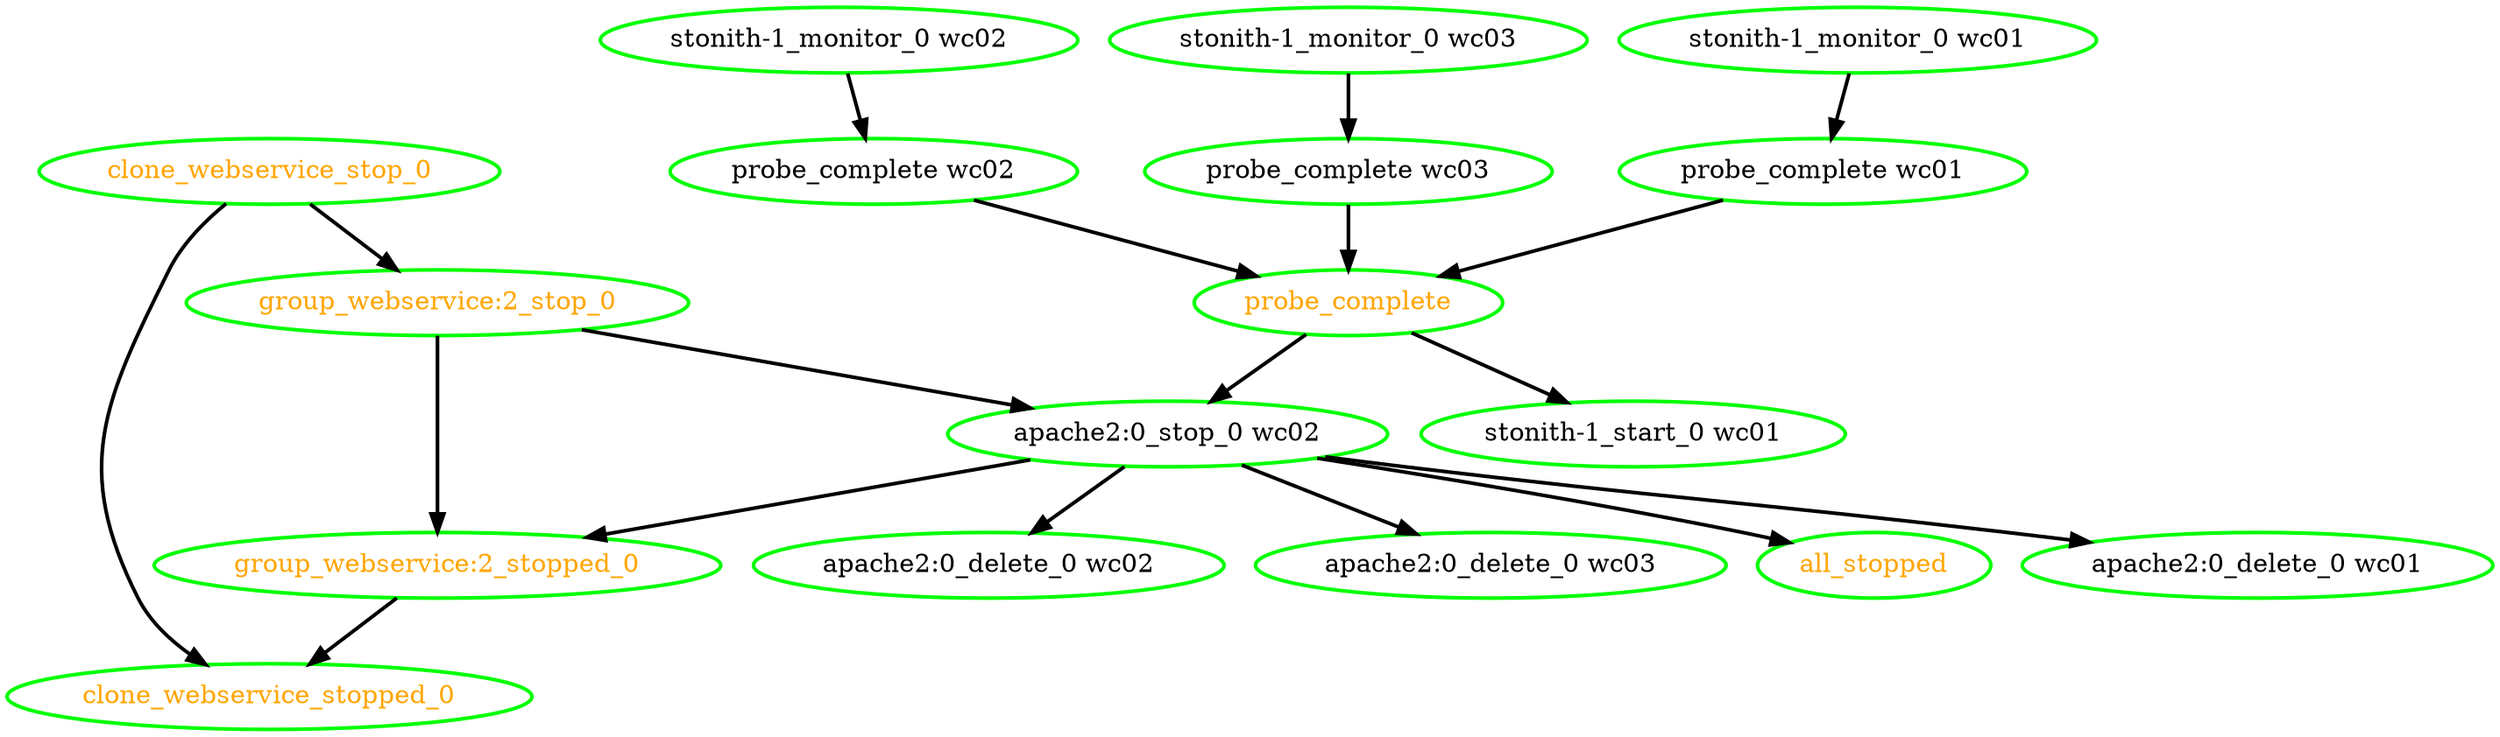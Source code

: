 digraph "g" {
"all_stopped" [ style=bold color="green" fontcolor="orange" ]
"apache2:0_delete_0 wc01" [ style=bold color="green" fontcolor="black"]
"apache2:0_delete_0 wc02" [ style=bold color="green" fontcolor="black"]
"apache2:0_delete_0 wc03" [ style=bold color="green" fontcolor="black"]
"apache2:0_stop_0 wc02" -> "all_stopped" [ style = bold]
"apache2:0_stop_0 wc02" -> "apache2:0_delete_0 wc01" [ style = bold]
"apache2:0_stop_0 wc02" -> "apache2:0_delete_0 wc02" [ style = bold]
"apache2:0_stop_0 wc02" -> "apache2:0_delete_0 wc03" [ style = bold]
"apache2:0_stop_0 wc02" -> "group_webservice:2_stopped_0" [ style = bold]
"apache2:0_stop_0 wc02" [ style=bold color="green" fontcolor="black"]
"clone_webservice_stop_0" -> "clone_webservice_stopped_0" [ style = bold]
"clone_webservice_stop_0" -> "group_webservice:2_stop_0" [ style = bold]
"clone_webservice_stop_0" [ style=bold color="green" fontcolor="orange" ]
"clone_webservice_stopped_0" [ style=bold color="green" fontcolor="orange" ]
"group_webservice:2_stop_0" -> "apache2:0_stop_0 wc02" [ style = bold]
"group_webservice:2_stop_0" -> "group_webservice:2_stopped_0" [ style = bold]
"group_webservice:2_stop_0" [ style=bold color="green" fontcolor="orange" ]
"group_webservice:2_stopped_0" -> "clone_webservice_stopped_0" [ style = bold]
"group_webservice:2_stopped_0" [ style=bold color="green" fontcolor="orange" ]
"probe_complete wc01" -> "probe_complete" [ style = bold]
"probe_complete wc01" [ style=bold color="green" fontcolor="black" ]
"probe_complete wc02" -> "probe_complete" [ style = bold]
"probe_complete wc02" [ style=bold color="green" fontcolor="black" ]
"probe_complete wc03" -> "probe_complete" [ style = bold]
"probe_complete wc03" [ style=bold color="green" fontcolor="black" ]
"probe_complete" -> "apache2:0_stop_0 wc02" [ style = bold]
"probe_complete" -> "stonith-1_start_0 wc01" [ style = bold]
"probe_complete" [ style=bold color="green" fontcolor="orange" ]
"stonith-1_monitor_0 wc01" -> "probe_complete wc01" [ style = bold]
"stonith-1_monitor_0 wc01" [ style=bold color="green" fontcolor="black" ]
"stonith-1_monitor_0 wc02" -> "probe_complete wc02" [ style = bold]
"stonith-1_monitor_0 wc02" [ style=bold color="green" fontcolor="black" ]
"stonith-1_monitor_0 wc03" -> "probe_complete wc03" [ style = bold]
"stonith-1_monitor_0 wc03" [ style=bold color="green" fontcolor="black" ]
"stonith-1_start_0 wc01" [ style=bold color="green" fontcolor="black" ]
}
